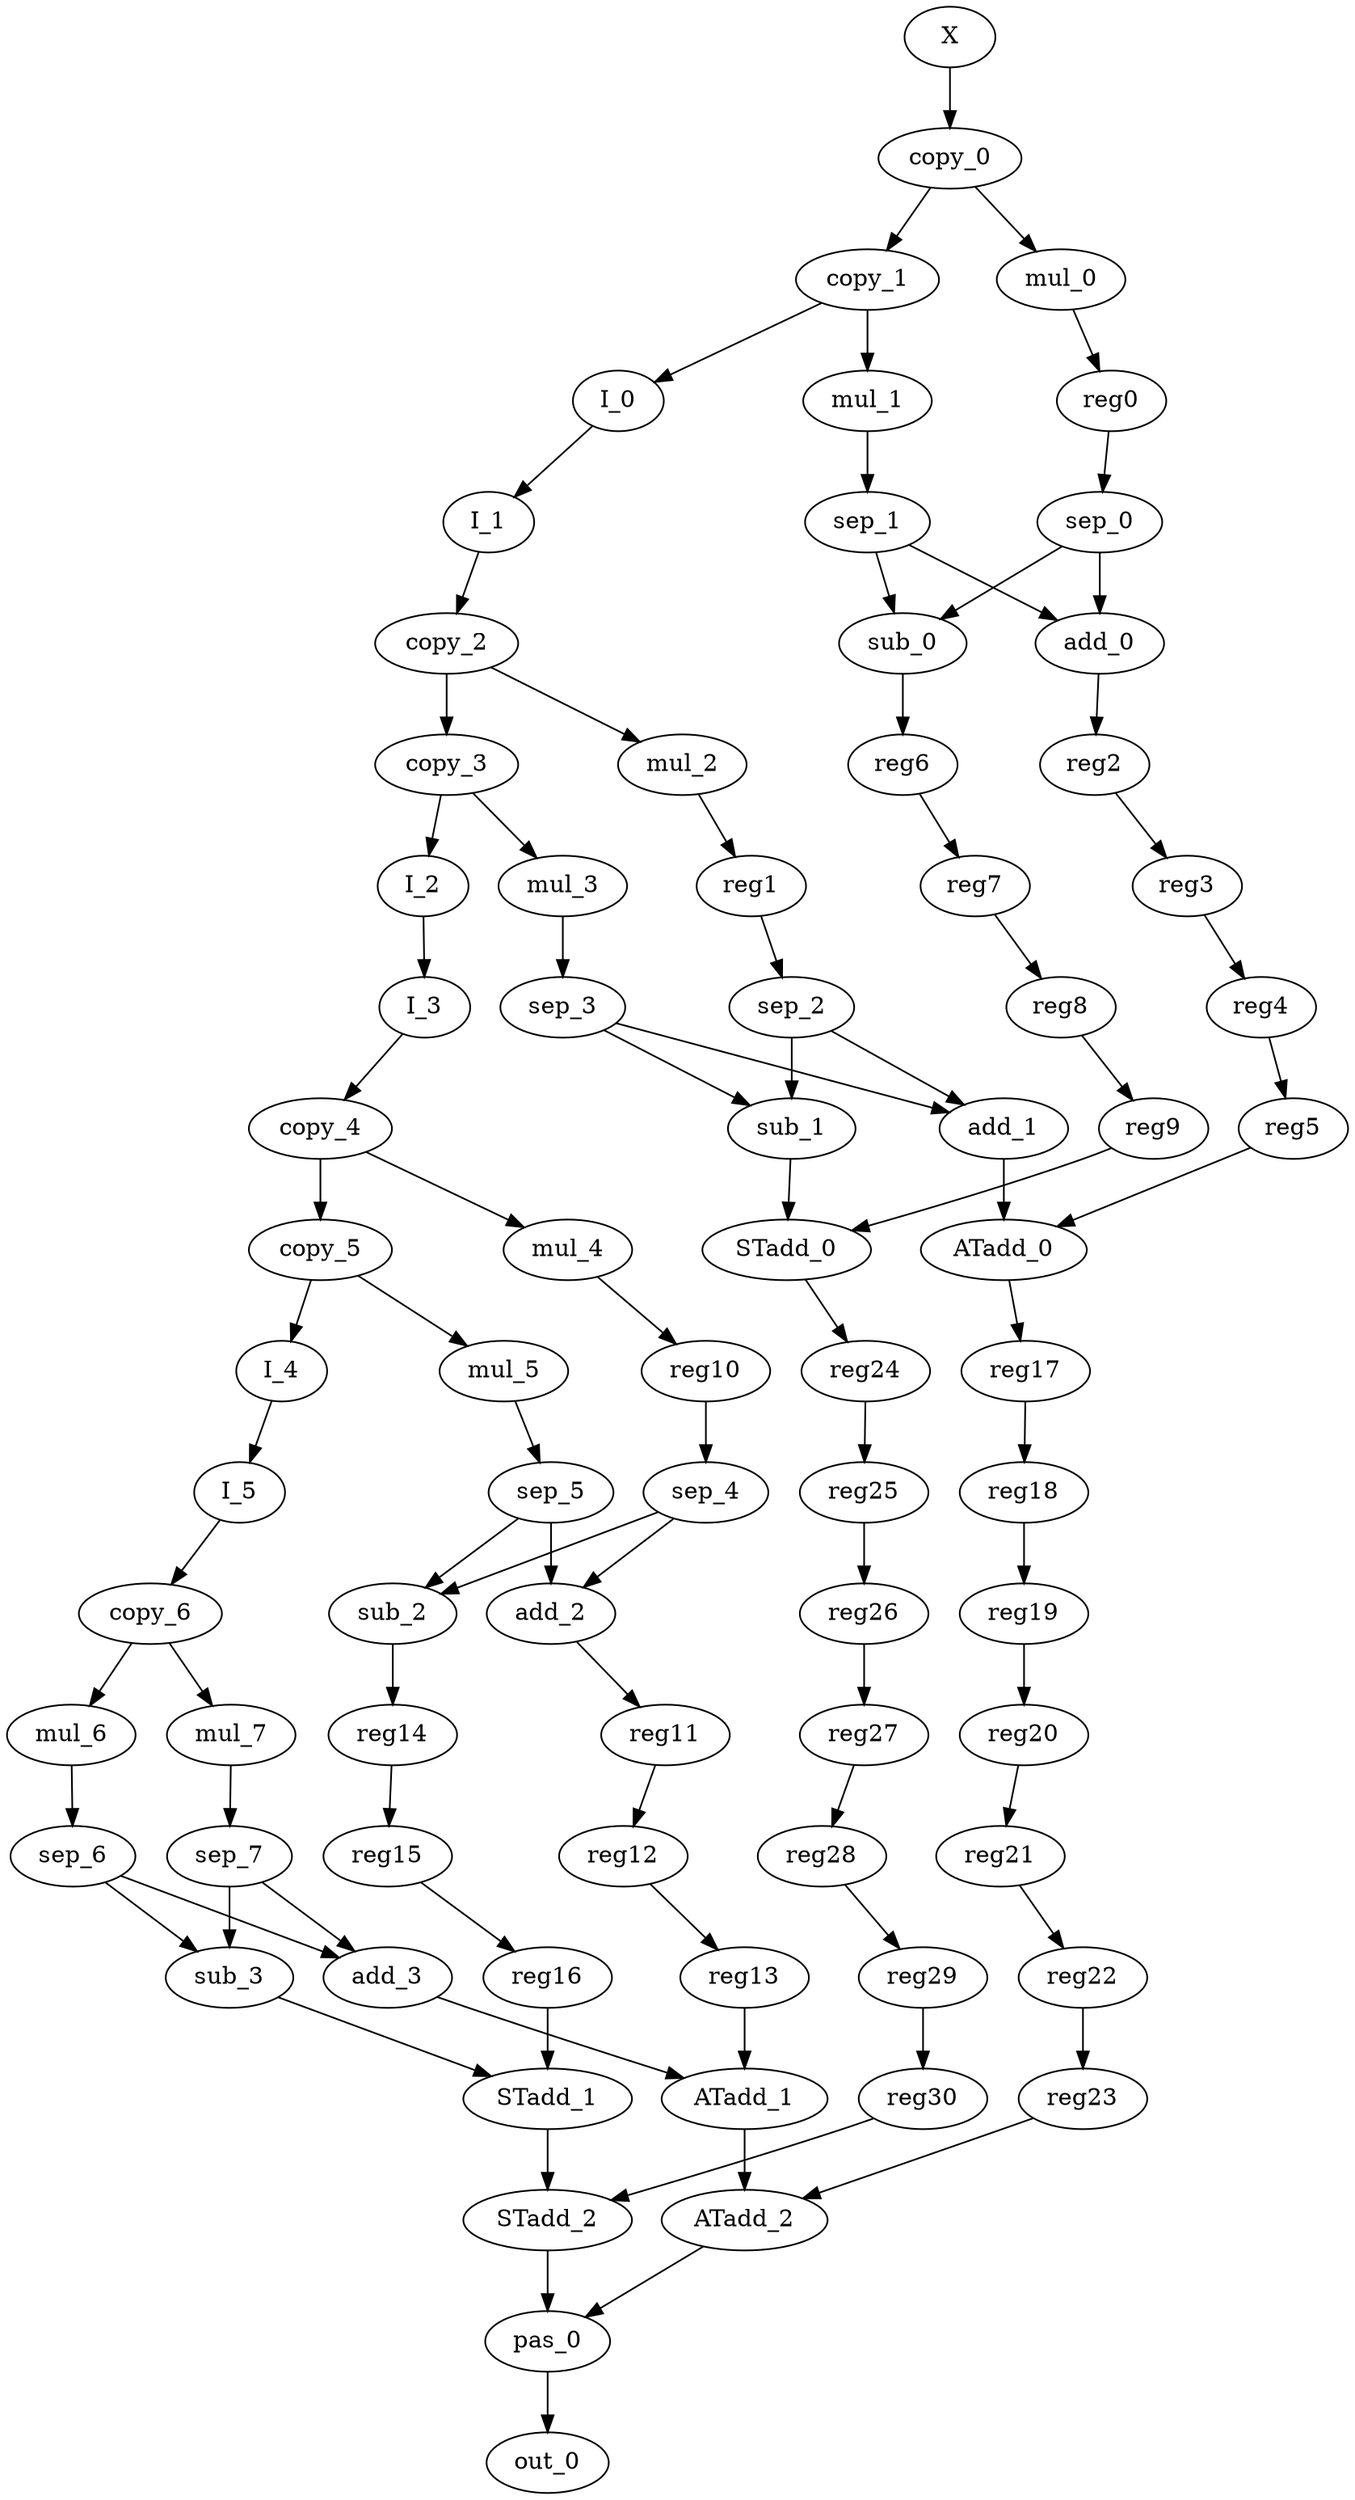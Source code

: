digraph G {
    sub_1;
    STadd_0;
    ATadd_2;
    pas_0;
    copy_2;
    copy_3;
    mul_2;
    mul_1;
    sep_1;
    sub_3;
    STadd_1;
    copy_6;
    mul_6;
    mul_7;
    add_1;
    ATadd_0;
    add_2;
    reg11;
    STadd_2;
    sep_6;
    add_3;
    ATadd_1;
    sep_3;
    sep_4;
    sub_2;
    sep_2;
    copy_5;
    mul_5;
    I_4;
    sep_0;
    add_0;
    sub_0;
    I_3;
    copy_4;
    sep_5;
    sep_7;
    reg24;
    I_0;
    I_1;
    copy_1;
    mul_0;
    reg0;
    I_2;
    reg17;
    reg2;
    I_5;
    out_0;
    copy_0;
    mul_3;
    mul_4;
    reg10;
    reg6;
    reg14;
    reg1;
    X;
    reg25;
    reg26;
    reg27;
    reg28;
    reg29;
    reg30;
    reg12;
    reg13;
    reg7;
    reg8;
    reg9;
    reg18;
    reg19;
    reg20;
    reg21;
    reg22;
    reg23;
    reg3;
    reg4;
    reg5;
    reg15;
    reg16;
    sub_1 -> STadd_0 [weight=0];
    STadd_0 -> reg24 [weight=0];
    ATadd_2 -> pas_0 [weight=0];
    pas_0 -> out_0 [weight=0];
    copy_2 -> copy_3 [weight=3];
    copy_2 -> mul_2 [weight=0];
    copy_3 -> mul_3 [weight=0];
    copy_3 -> I_2 [weight=0];
    mul_2 -> reg1 [weight=0];
    mul_1 -> sep_1 [weight=2];
    sep_1 -> add_0 [weight=0];
    sep_1 -> sub_0 [weight=0];
    sub_3 -> STadd_1 [weight=0];
    STadd_1 -> STadd_2 [weight=0];
    copy_6 -> mul_6 [weight=0];
    copy_6 -> mul_7 [weight=0];
    mul_6 -> sep_6 [weight=0];
    mul_7 -> sep_7 [weight=0];
    add_1 -> ATadd_0 [weight=1];
    ATadd_0 -> reg17 [weight=0];
    add_2 -> reg11 [weight=0];
    reg11 -> reg12 [weight=0];
    STadd_2 -> pas_0 [weight=2];
    sep_6 -> sub_3 [weight=0];
    sep_6 -> add_3 [weight=0];
    add_3 -> ATadd_1 [weight=1];
    ATadd_1 -> ATadd_2 [weight=2];
    sep_3 -> sub_1 [weight=0];
    sep_3 -> add_1 [weight=0];
    sep_4 -> add_2 [weight=1];
    sep_4 -> sub_2 [weight=0];
    sub_2 -> reg14 [weight=1];
    sep_2 -> add_1 [weight=0];
    sep_2 -> sub_1 [weight=1];
    copy_5 -> mul_5 [weight=0];
    copy_5 -> I_4 [weight=0];
    mul_5 -> sep_5 [weight=0];
    I_4 -> I_5 [weight=0];
    sep_0 -> add_0 [weight=1];
    sep_0 -> sub_0 [weight=0];
    add_0 -> reg2 [weight=0];
    sub_0 -> reg6 [weight=3];
    I_3 -> copy_4 [weight=0];
    copy_4 -> copy_5 [weight=3];
    copy_4 -> mul_4 [weight=0];
    sep_5 -> sub_2 [weight=0];
    sep_5 -> add_2 [weight=2];
    sep_7 -> sub_3 [weight=1];
    sep_7 -> add_3 [weight=0];
    reg24 -> reg25 [weight=0];
    I_0 -> I_1 [weight=0];
    I_1 -> copy_2 [weight=0];
    copy_1 -> mul_1 [weight=1];
    copy_1 -> I_0 [weight=0];
    mul_0 -> reg0 [weight=0];
    reg0 -> sep_0 [weight=0];
    I_2 -> I_3 [weight=0];
    reg17 -> reg18 [weight=0];
    reg2 -> reg3 [weight=0];
    I_5 -> copy_6 [weight=0];
    copy_0 -> copy_1 [weight=0];
    copy_0 -> mul_0 [weight=0];
    mul_3 -> sep_3 [weight=3];
    mul_4 -> reg10 [weight=0];
    reg10 -> sep_4 [weight=1];
    reg6 -> reg7 [weight=0];
    reg14 -> reg15 [weight=0];
    reg1 -> sep_2 [weight=0];
    X -> copy_0 [weight=2];
    reg25 -> reg26 [weight=0];
    reg26 -> reg27 [weight=0];
    reg27 -> reg28 [weight=0];
    reg28 -> reg29 [weight=0];
    reg29 -> reg30 [weight=0];
    reg30 -> STadd_2 [weight=0];
    reg12 -> reg13 [weight=0];
    reg13 -> ATadd_1 [weight=1];
    reg7 -> reg8 [weight=0];
    reg8 -> reg9 [weight=0];
    reg9 -> STadd_0 [weight=0];
    reg18 -> reg19 [weight=0];
    reg19 -> reg20 [weight=0];
    reg20 -> reg21 [weight=0];
    reg21 -> reg22 [weight=0];
    reg22 -> reg23 [weight=0];
    reg23 -> ATadd_2 [weight=0];
    reg3 -> reg4 [weight=0];
    reg4 -> reg5 [weight=0];
    reg5 -> ATadd_0 [weight=0];
    reg15 -> reg16 [weight=0];
    reg16 -> STadd_1 [weight=4];
}
